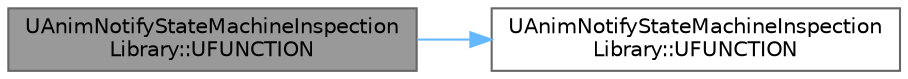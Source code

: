 digraph "UAnimNotifyStateMachineInspectionLibrary::UFUNCTION"
{
 // INTERACTIVE_SVG=YES
 // LATEX_PDF_SIZE
  bgcolor="transparent";
  edge [fontname=Helvetica,fontsize=10,labelfontname=Helvetica,labelfontsize=10];
  node [fontname=Helvetica,fontsize=10,shape=box,height=0.2,width=0.4];
  rankdir="LR";
  Node1 [id="Node000001",label="UAnimNotifyStateMachineInspection\lLibrary::UFUNCTION",height=0.2,width=0.4,color="gray40", fillcolor="grey60", style="filled", fontcolor="black",tooltip="Get whether a state with the given name in any state machine triggered the notify."];
  Node1 -> Node2 [id="edge1_Node000001_Node000002",color="steelblue1",style="solid",tooltip=" "];
  Node2 [id="Node000002",label="UAnimNotifyStateMachineInspection\lLibrary::UFUNCTION",height=0.2,width=0.4,color="grey40", fillcolor="white", style="filled",URL="$dc/dec/classUAnimNotifyStateMachineInspectionLibrary.html#a317168db56a9d6716666d2ba73c6a23a",tooltip="Get whether the notify was triggered from the specified state machine."];
}
